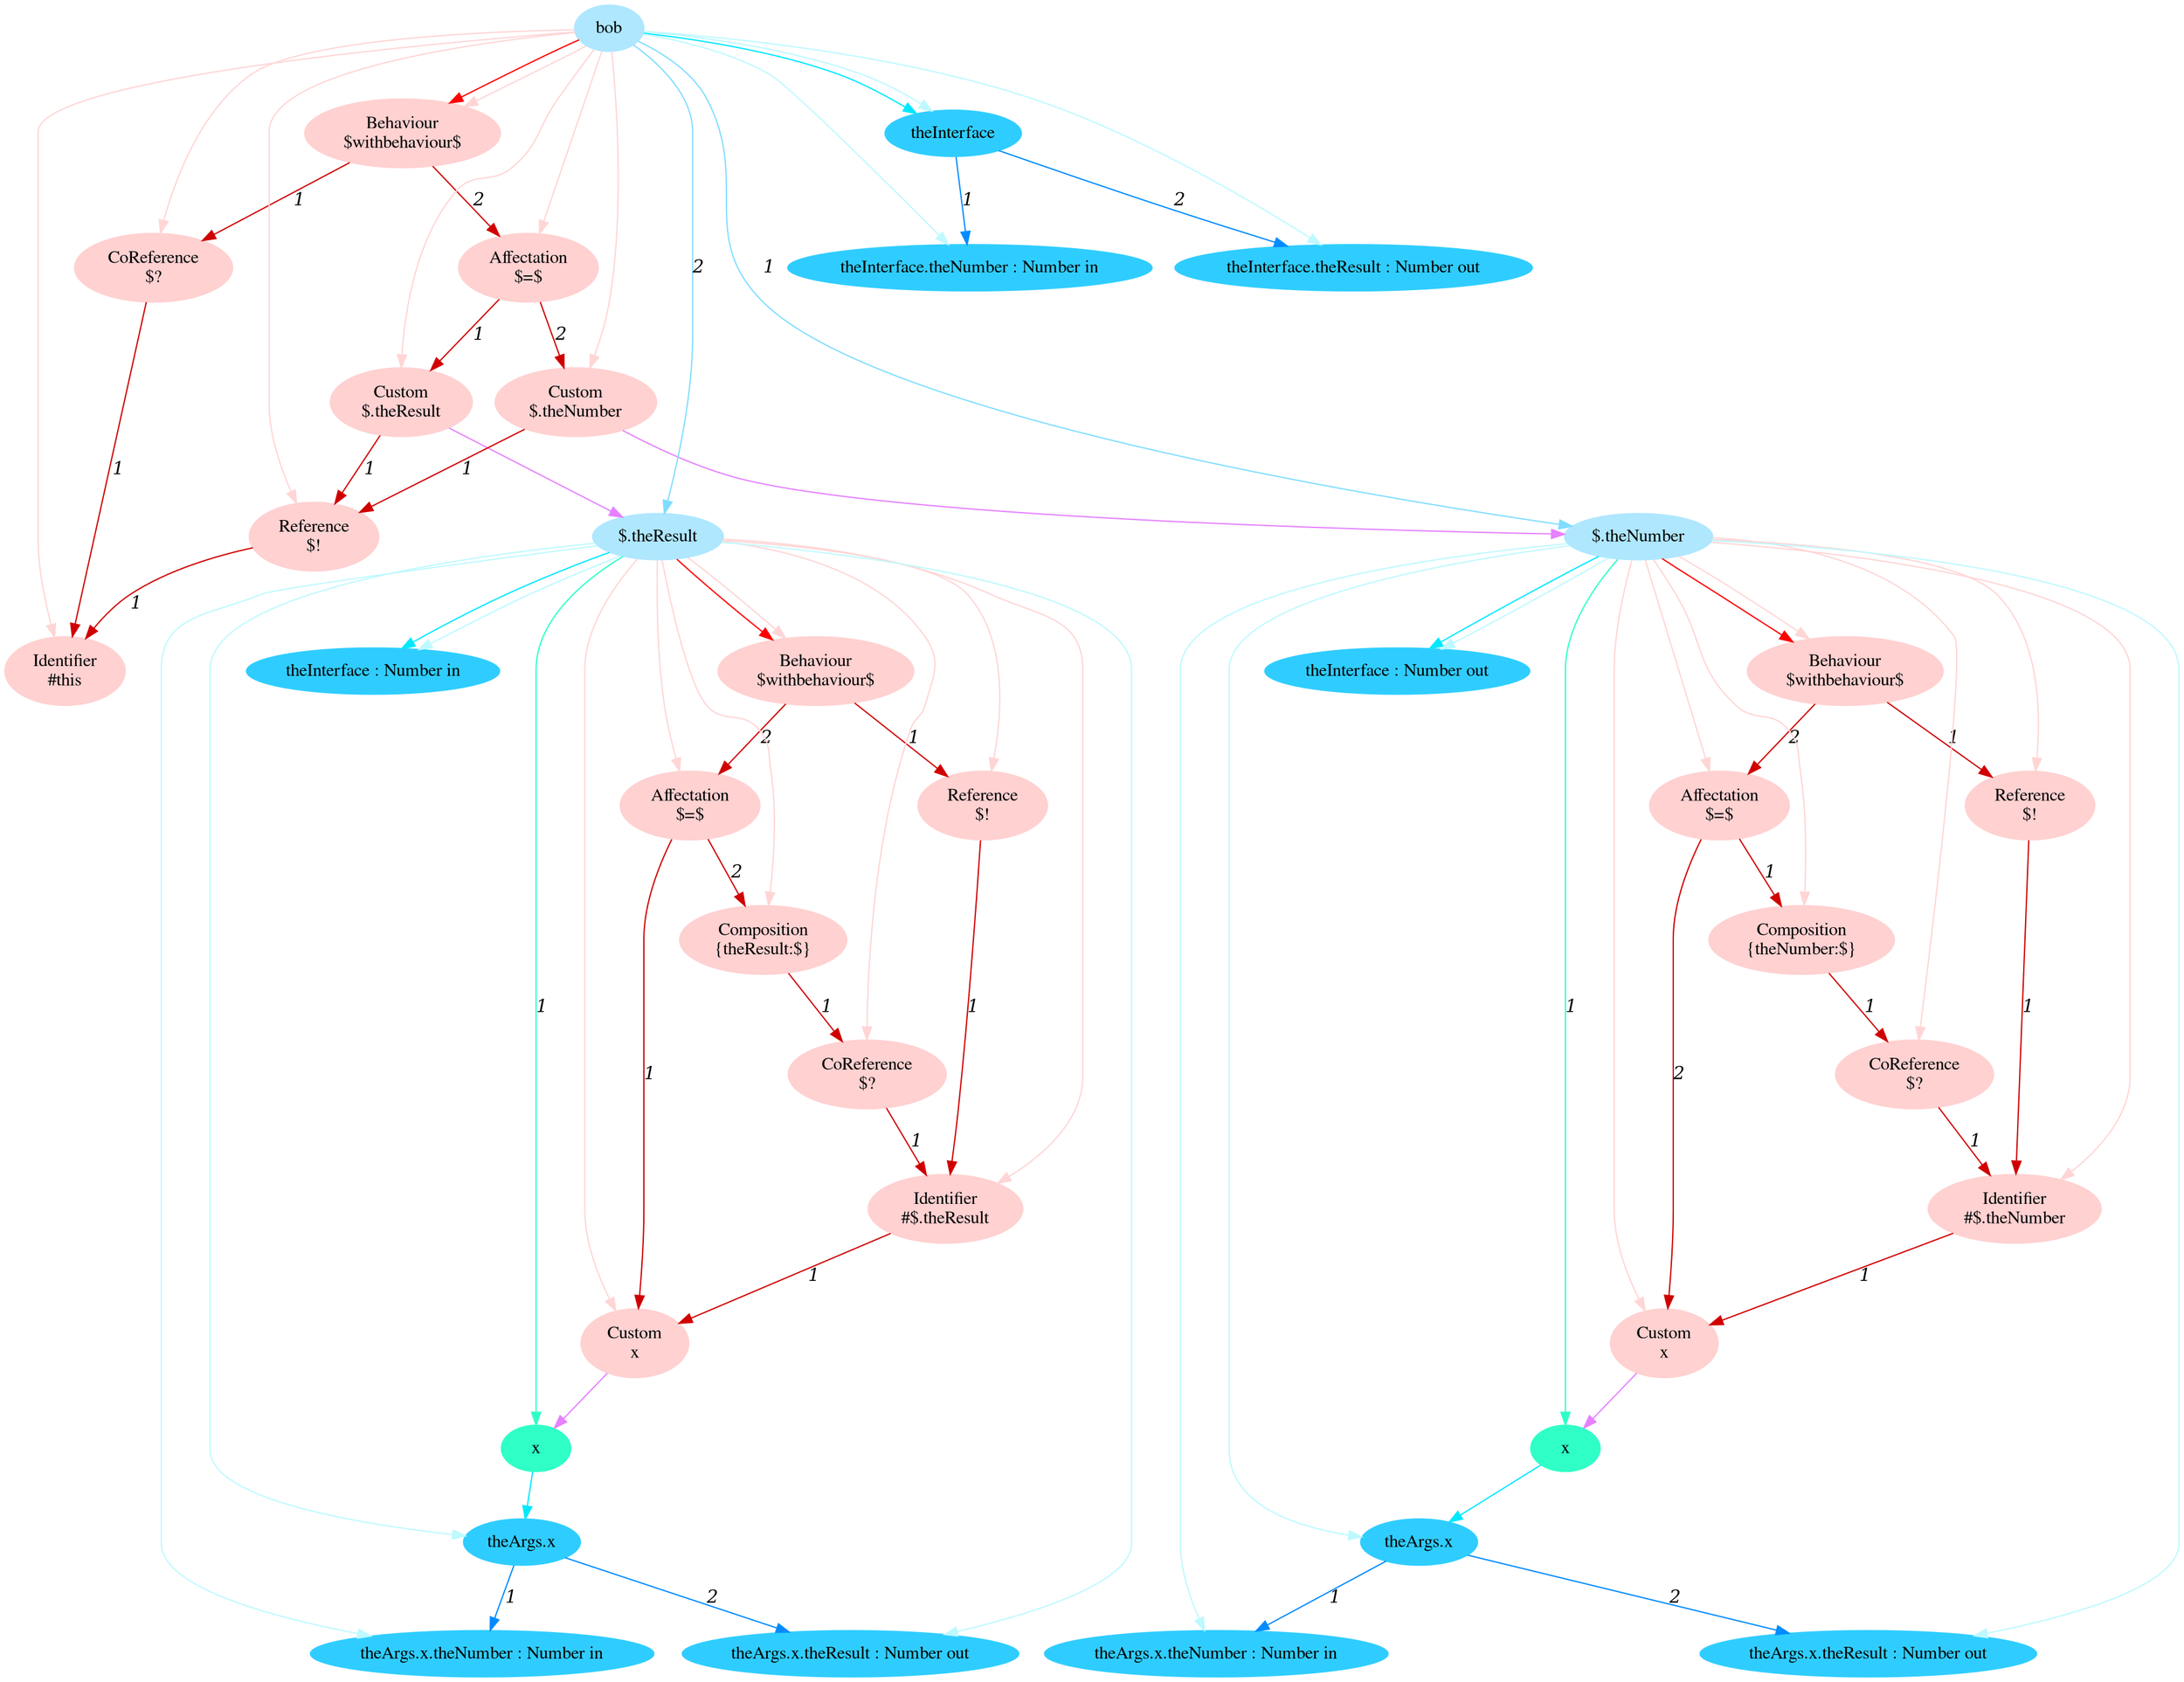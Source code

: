 digraph g{node_11720 [shape="ellipse", style="filled", color="#ffd1d1", fontname="Times", label="Custom
x" ]
node_11725 [shape="ellipse", style="filled", color="#ffd1d1", fontname="Times", label="Identifier
#$.theNumber" ]
node_11730 [shape="ellipse", style="filled", color="#ffd1d1", fontname="Times", label="Reference
$!" ]
node_11734 [shape="ellipse", style="filled", color="#ffd1d1", fontname="Times", label="CoReference
$?" ]
node_11738 [shape="ellipse", style="filled", color="#ffd1d1", fontname="Times", label="Composition
{theNumber:$}" ]
node_11742 [shape="ellipse", style="filled", color="#ffd1d1", fontname="Times", label="Affectation
$=$" ]
node_11747 [shape="ellipse", style="filled", color="#ffd1d1", fontname="Times", label="Behaviour
$withbehaviour$" ]
node_11752 [shape="ellipse", style="filled", color="#ffd1d1", fontname="Times", label="Custom
x" ]
node_11757 [shape="ellipse", style="filled", color="#ffd1d1", fontname="Times", label="Identifier
#$.theResult" ]
node_11762 [shape="ellipse", style="filled", color="#ffd1d1", fontname="Times", label="Reference
$!" ]
node_11766 [shape="ellipse", style="filled", color="#ffd1d1", fontname="Times", label="CoReference
$?" ]
node_11770 [shape="ellipse", style="filled", color="#ffd1d1", fontname="Times", label="Composition
{theResult:$}" ]
node_11774 [shape="ellipse", style="filled", color="#ffd1d1", fontname="Times", label="Affectation
$=$" ]
node_11779 [shape="ellipse", style="filled", color="#ffd1d1", fontname="Times", label="Behaviour
$withbehaviour$" ]
node_11784 [shape="ellipse", style="filled", color="#ffd1d1", fontname="Times", label="Identifier
#this" ]
node_11789 [shape="ellipse", style="filled", color="#ffd1d1", fontname="Times", label="CoReference
$?" ]
node_11793 [shape="ellipse", style="filled", color="#ffd1d1", fontname="Times", label="Reference
$!" ]
node_11798 [shape="ellipse", style="filled", color="#ffd1d1", fontname="Times", label="Custom
$.theResult" ]
node_11802 [shape="ellipse", style="filled", color="#ffd1d1", fontname="Times", label="Custom
$.theNumber" ]
node_11806 [shape="ellipse", style="filled", color="#ffd1d1", fontname="Times", label="Affectation
$=$" ]
node_11811 [shape="ellipse", style="filled", color="#ffd1d1", fontname="Times", label="Behaviour
$withbehaviour$" ]
node_11588 [shape="ellipse", style="filled", color="#afe7ff", fontname="Times", label="bob" ]
node_11589 [shape="ellipse", style="filled", color="#afe7ff", fontname="Times", label="$.theNumber" ]
node_11634 [shape="ellipse", style="filled", color="#afe7ff", fontname="Times", label="$.theResult" ]
node_11590 [shape="ellipse", style="filled", color="#2fffc7", fontname="Times", label="x" ]
node_11635 [shape="ellipse", style="filled", color="#2fffc7", fontname="Times", label="x" ]
node_11591 [shape="ellipse", style="filled", color="#2fcdff", fontname="Times", label="theArgs.x" ]
node_11592 [shape="ellipse", style="filled", color="#2fcdff", fontname="Times", label="theArgs.x.theNumber : Number in" ]
node_11594 [shape="ellipse", style="filled", color="#2fcdff", fontname="Times", label="theArgs.x.theResult : Number out" ]
node_11601 [shape="ellipse", style="filled", color="#2fcdff", fontname="Times", label="theInterface : Number out" ]
node_11636 [shape="ellipse", style="filled", color="#2fcdff", fontname="Times", label="theArgs.x" ]
node_11637 [shape="ellipse", style="filled", color="#2fcdff", fontname="Times", label="theArgs.x.theNumber : Number in" ]
node_11639 [shape="ellipse", style="filled", color="#2fcdff", fontname="Times", label="theArgs.x.theResult : Number out" ]
node_11646 [shape="ellipse", style="filled", color="#2fcdff", fontname="Times", label="theInterface : Number in" ]
node_11681 [shape="ellipse", style="filled", color="#2fcdff", fontname="Times", label="theInterface" ]
node_11682 [shape="ellipse", style="filled", color="#2fcdff", fontname="Times", label="theInterface.theNumber : Number in" ]
node_11684 [shape="ellipse", style="filled", color="#2fcdff", fontname="Times", label="theInterface.theResult : Number out" ]
node_11725 -> node_11720 [dir=forward, arrowHead=normal, fontname="Times-Italic", arrowsize=1, color="#d00000", label="1",  headlabel="", taillabel="" ]
node_11730 -> node_11725 [dir=forward, arrowHead=normal, fontname="Times-Italic", arrowsize=1, color="#d00000", label="1",  headlabel="", taillabel="" ]
node_11734 -> node_11725 [dir=forward, arrowHead=normal, fontname="Times-Italic", arrowsize=1, color="#d00000", label="1",  headlabel="", taillabel="" ]
node_11738 -> node_11734 [dir=forward, arrowHead=normal, fontname="Times-Italic", arrowsize=1, color="#d00000", label="1",  headlabel="", taillabel="" ]
node_11742 -> node_11720 [dir=forward, arrowHead=normal, fontname="Times-Italic", arrowsize=1, color="#d00000", label="2",  headlabel="", taillabel="" ]
node_11742 -> node_11738 [dir=forward, arrowHead=normal, fontname="Times-Italic", arrowsize=1, color="#d00000", label="1",  headlabel="", taillabel="" ]
node_11747 -> node_11730 [dir=forward, arrowHead=normal, fontname="Times-Italic", arrowsize=1, color="#d00000", label="1",  headlabel="", taillabel="" ]
node_11747 -> node_11742 [dir=forward, arrowHead=normal, fontname="Times-Italic", arrowsize=1, color="#d00000", label="2",  headlabel="", taillabel="" ]
node_11757 -> node_11752 [dir=forward, arrowHead=normal, fontname="Times-Italic", arrowsize=1, color="#d00000", label="1",  headlabel="", taillabel="" ]
node_11762 -> node_11757 [dir=forward, arrowHead=normal, fontname="Times-Italic", arrowsize=1, color="#d00000", label="1",  headlabel="", taillabel="" ]
node_11766 -> node_11757 [dir=forward, arrowHead=normal, fontname="Times-Italic", arrowsize=1, color="#d00000", label="1",  headlabel="", taillabel="" ]
node_11770 -> node_11766 [dir=forward, arrowHead=normal, fontname="Times-Italic", arrowsize=1, color="#d00000", label="1",  headlabel="", taillabel="" ]
node_11774 -> node_11752 [dir=forward, arrowHead=normal, fontname="Times-Italic", arrowsize=1, color="#d00000", label="1",  headlabel="", taillabel="" ]
node_11774 -> node_11770 [dir=forward, arrowHead=normal, fontname="Times-Italic", arrowsize=1, color="#d00000", label="2",  headlabel="", taillabel="" ]
node_11779 -> node_11762 [dir=forward, arrowHead=normal, fontname="Times-Italic", arrowsize=1, color="#d00000", label="1",  headlabel="", taillabel="" ]
node_11779 -> node_11774 [dir=forward, arrowHead=normal, fontname="Times-Italic", arrowsize=1, color="#d00000", label="2",  headlabel="", taillabel="" ]
node_11789 -> node_11784 [dir=forward, arrowHead=normal, fontname="Times-Italic", arrowsize=1, color="#d00000", label="1",  headlabel="", taillabel="" ]
node_11793 -> node_11784 [dir=forward, arrowHead=normal, fontname="Times-Italic", arrowsize=1, color="#d00000", label="1",  headlabel="", taillabel="" ]
node_11798 -> node_11793 [dir=forward, arrowHead=normal, fontname="Times-Italic", arrowsize=1, color="#d00000", label="1",  headlabel="", taillabel="" ]
node_11802 -> node_11793 [dir=forward, arrowHead=normal, fontname="Times-Italic", arrowsize=1, color="#d00000", label="1",  headlabel="", taillabel="" ]
node_11806 -> node_11798 [dir=forward, arrowHead=normal, fontname="Times-Italic", arrowsize=1, color="#d00000", label="1",  headlabel="", taillabel="" ]
node_11806 -> node_11802 [dir=forward, arrowHead=normal, fontname="Times-Italic", arrowsize=1, color="#d00000", label="2",  headlabel="", taillabel="" ]
node_11811 -> node_11789 [dir=forward, arrowHead=normal, fontname="Times-Italic", arrowsize=1, color="#d00000", label="1",  headlabel="", taillabel="" ]
node_11811 -> node_11806 [dir=forward, arrowHead=normal, fontname="Times-Italic", arrowsize=1, color="#d00000", label="2",  headlabel="", taillabel="" ]
node_11589 -> node_11747 [dir=forward, arrowHead=normal, fontname="Times-Italic", arrowsize=1, color="#ff0000", label="",  headlabel="", taillabel="" ]
node_11634 -> node_11779 [dir=forward, arrowHead=normal, fontname="Times-Italic", arrowsize=1, color="#ff0000", label="",  headlabel="", taillabel="" ]
node_11588 -> node_11811 [dir=forward, arrowHead=normal, fontname="Times-Italic", arrowsize=1, color="#ff0000", label="",  headlabel="", taillabel="" ]
node_11589 -> node_11720 [dir=forward, arrowHead=normal, fontname="Times-Italic", arrowsize=1, color="#ffd5d5", label="",  headlabel="", taillabel="" ]
node_11589 -> node_11725 [dir=forward, arrowHead=normal, fontname="Times-Italic", arrowsize=1, color="#ffd5d5", label="",  headlabel="", taillabel="" ]
node_11589 -> node_11730 [dir=forward, arrowHead=normal, fontname="Times-Italic", arrowsize=1, color="#ffd5d5", label="",  headlabel="", taillabel="" ]
node_11589 -> node_11734 [dir=forward, arrowHead=normal, fontname="Times-Italic", arrowsize=1, color="#ffd5d5", label="",  headlabel="", taillabel="" ]
node_11589 -> node_11738 [dir=forward, arrowHead=normal, fontname="Times-Italic", arrowsize=1, color="#ffd5d5", label="",  headlabel="", taillabel="" ]
node_11589 -> node_11742 [dir=forward, arrowHead=normal, fontname="Times-Italic", arrowsize=1, color="#ffd5d5", label="",  headlabel="", taillabel="" ]
node_11589 -> node_11747 [dir=forward, arrowHead=normal, fontname="Times-Italic", arrowsize=1, color="#ffd5d5", label="",  headlabel="", taillabel="" ]
node_11634 -> node_11752 [dir=forward, arrowHead=normal, fontname="Times-Italic", arrowsize=1, color="#ffd5d5", label="",  headlabel="", taillabel="" ]
node_11634 -> node_11757 [dir=forward, arrowHead=normal, fontname="Times-Italic", arrowsize=1, color="#ffd5d5", label="",  headlabel="", taillabel="" ]
node_11634 -> node_11762 [dir=forward, arrowHead=normal, fontname="Times-Italic", arrowsize=1, color="#ffd5d5", label="",  headlabel="", taillabel="" ]
node_11634 -> node_11766 [dir=forward, arrowHead=normal, fontname="Times-Italic", arrowsize=1, color="#ffd5d5", label="",  headlabel="", taillabel="" ]
node_11634 -> node_11770 [dir=forward, arrowHead=normal, fontname="Times-Italic", arrowsize=1, color="#ffd5d5", label="",  headlabel="", taillabel="" ]
node_11634 -> node_11774 [dir=forward, arrowHead=normal, fontname="Times-Italic", arrowsize=1, color="#ffd5d5", label="",  headlabel="", taillabel="" ]
node_11634 -> node_11779 [dir=forward, arrowHead=normal, fontname="Times-Italic", arrowsize=1, color="#ffd5d5", label="",  headlabel="", taillabel="" ]
node_11588 -> node_11784 [dir=forward, arrowHead=normal, fontname="Times-Italic", arrowsize=1, color="#ffd5d5", label="",  headlabel="", taillabel="" ]
node_11588 -> node_11789 [dir=forward, arrowHead=normal, fontname="Times-Italic", arrowsize=1, color="#ffd5d5", label="",  headlabel="", taillabel="" ]
node_11588 -> node_11793 [dir=forward, arrowHead=normal, fontname="Times-Italic", arrowsize=1, color="#ffd5d5", label="",  headlabel="", taillabel="" ]
node_11588 -> node_11798 [dir=forward, arrowHead=normal, fontname="Times-Italic", arrowsize=1, color="#ffd5d5", label="",  headlabel="", taillabel="" ]
node_11588 -> node_11802 [dir=forward, arrowHead=normal, fontname="Times-Italic", arrowsize=1, color="#ffd5d5", label="",  headlabel="", taillabel="" ]
node_11588 -> node_11806 [dir=forward, arrowHead=normal, fontname="Times-Italic", arrowsize=1, color="#ffd5d5", label="",  headlabel="", taillabel="" ]
node_11588 -> node_11811 [dir=forward, arrowHead=normal, fontname="Times-Italic", arrowsize=1, color="#ffd5d5", label="",  headlabel="", taillabel="" ]
node_11589 -> node_11590 [dir=forward, arrowHead=normal, fontname="Times-Italic", arrowsize=1, color="#2fffc7", label="1",  headlabel="", taillabel="" ]
node_11634 -> node_11635 [dir=forward, arrowHead=normal, fontname="Times-Italic", arrowsize=1, color="#2fffc7", label="1",  headlabel="", taillabel="" ]
node_11590 -> node_11591 [dir=forward, arrowHead=normal, fontname="Times-Italic", arrowsize=1, color="#00e8ff", label="",  headlabel="", taillabel="" ]
node_11635 -> node_11636 [dir=forward, arrowHead=normal, fontname="Times-Italic", arrowsize=1, color="#00e8ff", label="",  headlabel="", taillabel="" ]
node_11589 -> node_11601 [dir=forward, arrowHead=normal, fontname="Times-Italic", arrowsize=1, color="#00e8ff", label="",  headlabel="", taillabel="" ]
node_11634 -> node_11646 [dir=forward, arrowHead=normal, fontname="Times-Italic", arrowsize=1, color="#00e8ff", label="",  headlabel="", taillabel="" ]
node_11588 -> node_11681 [dir=forward, arrowHead=normal, fontname="Times-Italic", arrowsize=1, color="#00e8ff", label="",  headlabel="", taillabel="" ]
node_11589 -> node_11592 [dir=forward, arrowHead=normal, fontname="Times-Italic", arrowsize=1, color="#bef9ff", label="",  headlabel="", taillabel="" ]
node_11589 -> node_11594 [dir=forward, arrowHead=normal, fontname="Times-Italic", arrowsize=1, color="#bef9ff", label="",  headlabel="", taillabel="" ]
node_11589 -> node_11591 [dir=forward, arrowHead=normal, fontname="Times-Italic", arrowsize=1, color="#bef9ff", label="",  headlabel="", taillabel="" ]
node_11589 -> node_11601 [dir=forward, arrowHead=normal, fontname="Times-Italic", arrowsize=1, color="#bef9ff", label="",  headlabel="", taillabel="" ]
node_11634 -> node_11637 [dir=forward, arrowHead=normal, fontname="Times-Italic", arrowsize=1, color="#bef9ff", label="",  headlabel="", taillabel="" ]
node_11634 -> node_11639 [dir=forward, arrowHead=normal, fontname="Times-Italic", arrowsize=1, color="#bef9ff", label="",  headlabel="", taillabel="" ]
node_11634 -> node_11636 [dir=forward, arrowHead=normal, fontname="Times-Italic", arrowsize=1, color="#bef9ff", label="",  headlabel="", taillabel="" ]
node_11634 -> node_11646 [dir=forward, arrowHead=normal, fontname="Times-Italic", arrowsize=1, color="#bef9ff", label="",  headlabel="", taillabel="" ]
node_11588 -> node_11682 [dir=forward, arrowHead=normal, fontname="Times-Italic", arrowsize=1, color="#bef9ff", label="",  headlabel="", taillabel="" ]
node_11588 -> node_11684 [dir=forward, arrowHead=normal, fontname="Times-Italic", arrowsize=1, color="#bef9ff", label="",  headlabel="", taillabel="" ]
node_11588 -> node_11681 [dir=forward, arrowHead=normal, fontname="Times-Italic", arrowsize=1, color="#bef9ff", label="",  headlabel="", taillabel="" ]
node_11591 -> node_11592 [dir=forward, arrowHead=normal, fontname="Times-Italic", arrowsize=1, color="#008cff", label="1",  headlabel="", taillabel="" ]
node_11591 -> node_11594 [dir=forward, arrowHead=normal, fontname="Times-Italic", arrowsize=1, color="#008cff", label="2",  headlabel="", taillabel="" ]
node_11636 -> node_11637 [dir=forward, arrowHead=normal, fontname="Times-Italic", arrowsize=1, color="#008cff", label="1",  headlabel="", taillabel="" ]
node_11636 -> node_11639 [dir=forward, arrowHead=normal, fontname="Times-Italic", arrowsize=1, color="#008cff", label="2",  headlabel="", taillabel="" ]
node_11681 -> node_11682 [dir=forward, arrowHead=normal, fontname="Times-Italic", arrowsize=1, color="#008cff", label="1",  headlabel="", taillabel="" ]
node_11681 -> node_11684 [dir=forward, arrowHead=normal, fontname="Times-Italic", arrowsize=1, color="#008cff", label="2",  headlabel="", taillabel="" ]
node_11588 -> node_11589 [dir=forward, arrowHead=normal, fontname="Times-Italic", arrowsize=1, color="#81ddff", label="1",  headlabel="", taillabel="" ]
node_11588 -> node_11634 [dir=forward, arrowHead=normal, fontname="Times-Italic", arrowsize=1, color="#81ddff", label="2",  headlabel="", taillabel="" ]
node_11720 -> node_11590 [dir=forward, arrowHead=normal, fontname="Times-Italic", arrowsize=1, color="#e681ff", label="",  headlabel="", taillabel="" ]
node_11752 -> node_11635 [dir=forward, arrowHead=normal, fontname="Times-Italic", arrowsize=1, color="#e681ff", label="",  headlabel="", taillabel="" ]
node_11798 -> node_11634 [dir=forward, arrowHead=normal, fontname="Times-Italic", arrowsize=1, color="#e681ff", label="",  headlabel="", taillabel="" ]
node_11802 -> node_11589 [dir=forward, arrowHead=normal, fontname="Times-Italic", arrowsize=1, color="#e681ff", label="",  headlabel="", taillabel="" ]
}